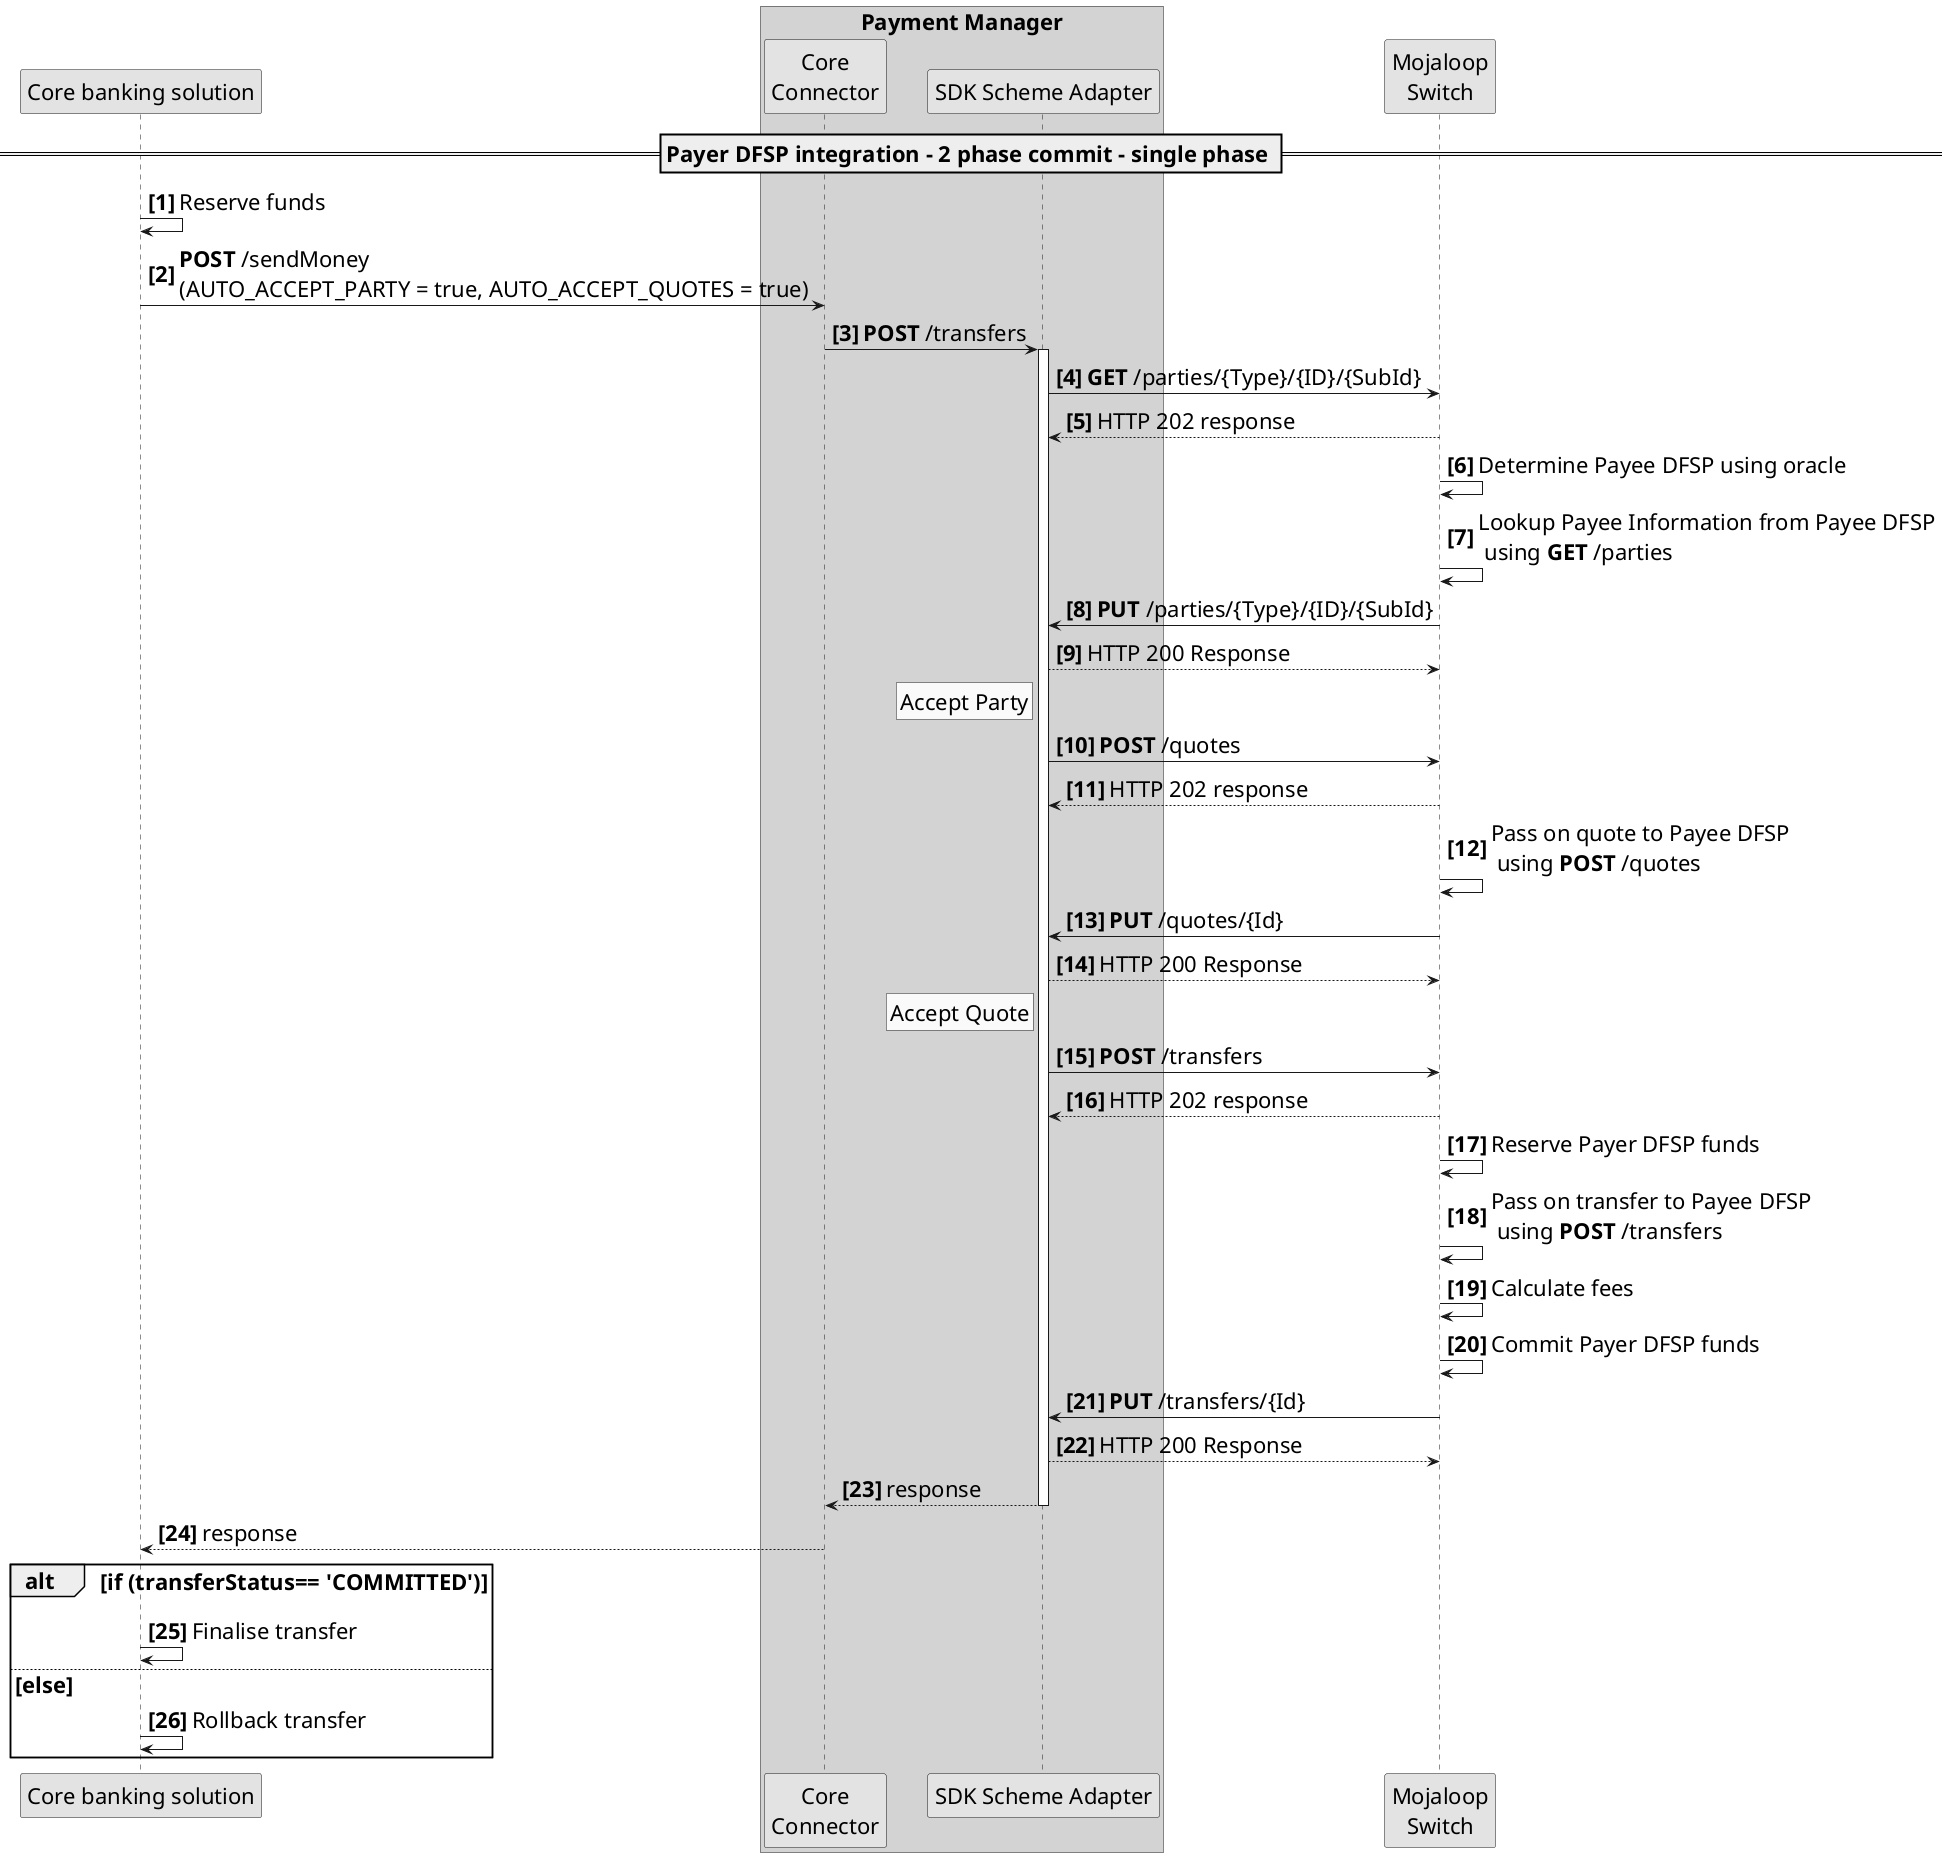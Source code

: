 @startuml PayerDFSPSinglePhasePattern
/'*****
--------------
******'/

skinparam activityFontSize 4
skinparam activityDiamondFontSize 30
skinparam activityArrowFontSize 22
skinparam defaultFontSize 22
skinparam noteFontSize 22
skinparam monochrome true
' declare title
' title Payer DFSP Single Phase Integration Pattern
' declare actors
participant "Core banking solution" as CBS
box "Payment Manager" #LightGrey
participant "Core\nConnector" as CC 
participant "SDK Scheme Adapter" as MC 
end box
participant "Mojaloop\nSwitch" as Switch
autonumber 1 1 "<b>[0]"

== Payer DFSP integration - 2 phase commit - single phase ==

CBS->CBS: Reserve funds
CBS->CC: **POST** /sendMoney \n(AUTO_ACCEPT_PARTY = true, AUTO_ACCEPT_QUOTES = true)
CC->MC: **POST** /transfers
activate MC
MC->Switch: **GET** /parties/{Type}/{ID}/{SubId}
Switch-->MC: HTTP 202 response
Switch->Switch: Determine Payee DFSP using oracle
Switch->Switch: Lookup Payee Information from Payee DFSP\n using **GET** /parties
Switch->MC: **PUT** /parties/{Type}/{ID}/{SubId}
MC-->Switch: HTTP 200 Response
rnote left MC
  Accept Party
endrnote
MC->Switch: **POST** /quotes
Switch-->MC: HTTP 202 response
Switch->Switch: Pass on quote to Payee DFSP\n using **POST** /quotes
Switch->MC: **PUT** /quotes/{Id}
MC-->Switch: HTTP 200 Response
rnote left MC
  Accept Quote
endrnote
MC->Switch: **POST** /transfers
Switch-->MC: HTTP 202 response
Switch->Switch: Reserve Payer DFSP funds
Switch->Switch: Pass on transfer to Payee DFSP\n using **POST** /transfers
Switch->Switch: Calculate fees
Switch->Switch: Commit Payer DFSP funds
Switch->MC: **PUT** /transfers/{Id}
MC-->Switch: HTTP 200 Response
MC-->CC: response
deactivate MC
CC-->CBS: response
alt if (transferStatus== 'COMMITTED')
CBS->CBS: Finalise transfer
else else
CBS->CBS: Rollback transfer
end 

@enduml